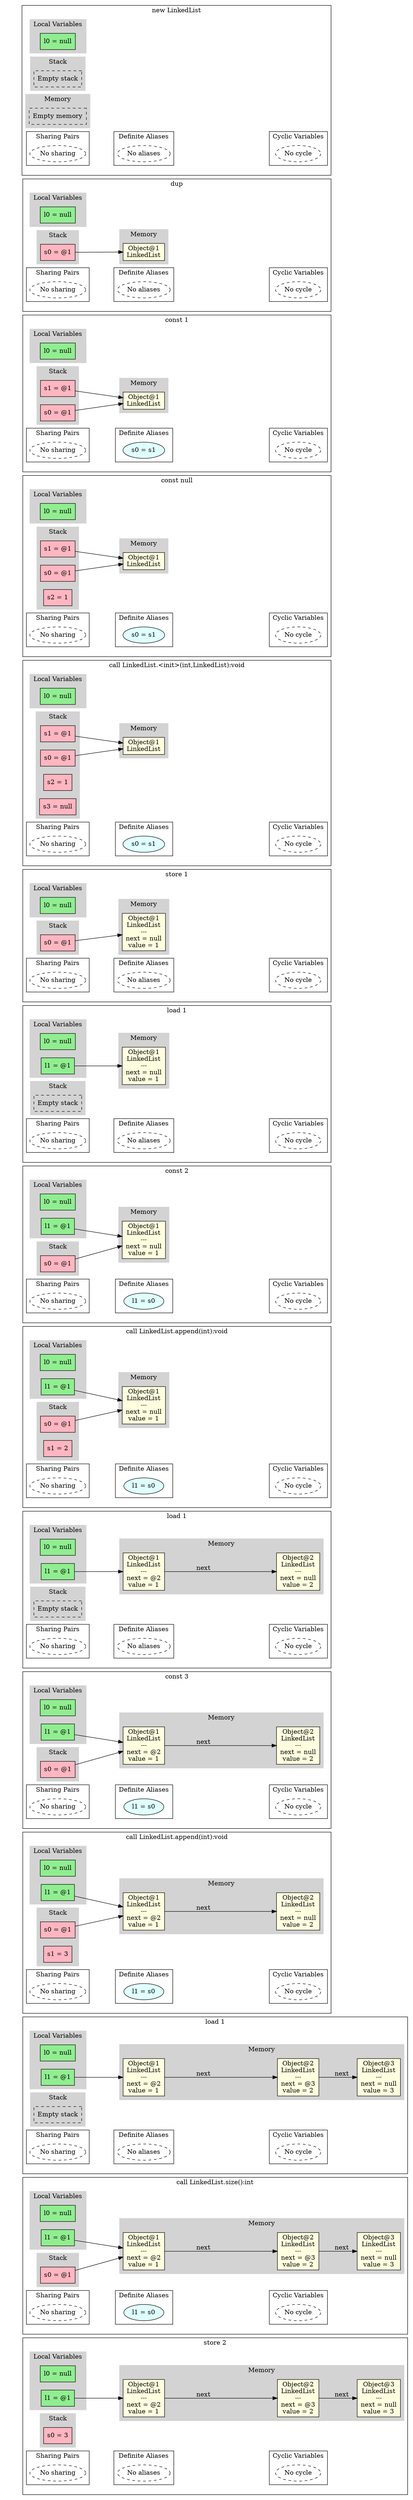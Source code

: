 digraph MemoryGraph {
 node [shape=box, style=filled, fillcolor=lightblue];
 rankdir=LR;

 // Invisible anchor subgraph
 subgraph cluster_anchor {
 style=invis;
 anchor [style=invis, shape=point, width=0, height=0];
 }

 // Starting point for subgraph ordering
 anchor_start [style=invis, shape=point];

 anchor_57147469829313 [style=invis, shape=point];
 anchor_start -> anchor_57147469829313 [style=invis];
 anchor_start = anchor_57147469829313;

 subgraph cluster_57147469829313 {
 anchor_57147469829313 [style=invis];
 label="new LinkedList";
 subgraph cluster_locals_57147469829313 {
 label="Local Variables";
 style=filled;
 color=lightgrey;
 node [style=filled, fillcolor=lightgreen];
 "l0_57147469829313" [label="l0 = null"];
 }

 subgraph cluster_stack_57147469829313 {
 label="Stack";
 style=filled;
 color=lightgrey;
 node [style=filled, fillcolor=lightpink];
 "empty_stack_57147469829313" [label="Empty stack", style=dashed, fillcolor=white];
 }

 subgraph cluster_memory_57147469829313 {
 label="Memory";
 style=filled;
 color=lightgrey;
 node [style=filled, fillcolor=lightyellow];
 "empty_memory_57147469829313" [label="Empty memory", style=dashed, fillcolor=white];
 }


 // Sharing pairs
 subgraph cluster_sharing_57147469829313 {
 label="Sharing Pairs";
 node [shape=ellipse, style=filled, fillcolor=lightyellow];
 "empty_sharing_57147469829313" [label="No sharing", style=dashed, fillcolor=white];
 }

    // Alias pairs
    subgraph cluster_aliases_57147469829313 {
      label="Definite Aliases";
      node [shape=ellipse, style=filled, fillcolor=lightcyan];
      "empty_alias_57147469829313" [label="No aliases", style=dashed, fillcolor=white];
    }

 // Cyclic variables
 subgraph cluster_cyclic_57147469829313 {
 label="Cyclic Variables";
 node [shape=ellipse];
 "empty_cyclic_57147469829313" [label="No cycle", style=dashed, fillcolor=white];
 }
 // Invisible edge for horizontal alignment
 "empty_sharing_57147469829313" -> "empty_alias_57147469829313" [style=invis, weight=10];
 // Invisible edge for horizontal alignment
 "empty_alias_57147469829313" -> "empty_cyclic_57147469829313" [style=invis, weight=10];
 }
 anchor_57147473943896 [style=invis, shape=point];
 anchor_start -> anchor_57147473943896 [style=invis];
 anchor_start = anchor_57147473943896;

 subgraph cluster_57147473943896 {
 anchor_57147473943896 [style=invis];
 label="dup";
 subgraph cluster_locals_57147473943896 {
 label="Local Variables";
 style=filled;
 color=lightgrey;
 node [style=filled, fillcolor=lightgreen];
 "l0_57147473943896" [label="l0 = null"];
 }

 subgraph cluster_stack_57147473943896 {
 label="Stack";
 style=filled;
 color=lightgrey;
 node [style=filled, fillcolor=lightpink];
 "s0_57147473943896" [label="s0 = @1"];
 }

 subgraph cluster_memory_57147473943896 {
 label="Memory";
 style=filled;
 color=lightgrey;
 node [style=filled, fillcolor=lightyellow];
 "obj1_57147473943896" [label="Object@1\nLinkedList"];
 }

 "s0_57147473943896" -> "obj1_57147473943896";

 // Sharing pairs
 subgraph cluster_sharing_57147473943896 {
 label="Sharing Pairs";
 node [shape=ellipse, style=filled, fillcolor=lightyellow];
 "empty_sharing_57147473943896" [label="No sharing", style=dashed, fillcolor=white];
 }

    // Alias pairs
    subgraph cluster_aliases_57147473943896 {
      label="Definite Aliases";
      node [shape=ellipse, style=filled, fillcolor=lightcyan];
      "empty_alias_57147473943896" [label="No aliases", style=dashed, fillcolor=white];
    }

 // Cyclic variables
 subgraph cluster_cyclic_57147473943896 {
 label="Cyclic Variables";
 node [shape=ellipse];
 "empty_cyclic_57147473943896" [label="No cycle", style=dashed, fillcolor=white];
 }
 // Invisible edge for horizontal alignment
 "empty_sharing_57147473943896" -> "empty_alias_57147473943896" [style=invis, weight=10];
 // Invisible edge for horizontal alignment
 "empty_alias_57147473943896" -> "empty_cyclic_57147473943896" [style=invis, weight=10];
 }
 anchor_57147482880158 [style=invis, shape=point];
 anchor_start -> anchor_57147482880158 [style=invis];
 anchor_start = anchor_57147482880158;

 subgraph cluster_57147482880158 {
 anchor_57147482880158 [style=invis];
 label="const 1";
 subgraph cluster_locals_57147482880158 {
 label="Local Variables";
 style=filled;
 color=lightgrey;
 node [style=filled, fillcolor=lightgreen];
 "l0_57147482880158" [label="l0 = null"];
 }

 subgraph cluster_stack_57147482880158 {
 label="Stack";
 style=filled;
 color=lightgrey;
 node [style=filled, fillcolor=lightpink];
 "s0_57147482880158" [label="s0 = @1"];
 "s1_57147482880158" [label="s1 = @1"];
 }

 subgraph cluster_memory_57147482880158 {
 label="Memory";
 style=filled;
 color=lightgrey;
 node [style=filled, fillcolor=lightyellow];
 "obj1_57147482880158" [label="Object@1\nLinkedList"];
 }

 "s0_57147482880158" -> "obj1_57147482880158";
 "s1_57147482880158" -> "obj1_57147482880158";

 // Sharing pairs
 subgraph cluster_sharing_57147482880158 {
 label="Sharing Pairs";
 node [shape=ellipse, style=filled, fillcolor=lightyellow];
 "empty_sharing_57147482880158" [label="No sharing", style=dashed, fillcolor=white];
 }

    // Alias pairs
    subgraph cluster_aliases_57147482880158 {
      label="Definite Aliases";
      node [shape=ellipse, style=filled, fillcolor=lightcyan];
      "alias0_57147482880158" [label="s0 = s1"];
    }

 // Cyclic variables
 subgraph cluster_cyclic_57147482880158 {
 label="Cyclic Variables";
 node [shape=ellipse];
 "empty_cyclic_57147482880158" [label="No cycle", style=dashed, fillcolor=white];
 }
 // Invisible edge for horizontal alignment
 "empty_sharing_57147482880158" -> "alias0_57147482880158" [style=invis, weight=10];
 // Invisible edge for horizontal alignment
 "alias0_57147482880158" -> "empty_cyclic_57147482880158" [style=invis, weight=10];
 }
 anchor_57147642331379 [style=invis, shape=point];
 anchor_start -> anchor_57147642331379 [style=invis];
 anchor_start = anchor_57147642331379;

 subgraph cluster_57147642331379 {
 anchor_57147642331379 [style=invis];
 label="const null";
 subgraph cluster_locals_57147642331379 {
 label="Local Variables";
 style=filled;
 color=lightgrey;
 node [style=filled, fillcolor=lightgreen];
 "l0_57147642331379" [label="l0 = null"];
 }

 subgraph cluster_stack_57147642331379 {
 label="Stack";
 style=filled;
 color=lightgrey;
 node [style=filled, fillcolor=lightpink];
 "s0_57147642331379" [label="s0 = @1"];
 "s1_57147642331379" [label="s1 = @1"];
 "s2_57147642331379" [label="s2 = 1"];
 }

 subgraph cluster_memory_57147642331379 {
 label="Memory";
 style=filled;
 color=lightgrey;
 node [style=filled, fillcolor=lightyellow];
 "obj1_57147642331379" [label="Object@1\nLinkedList"];
 }

 "s0_57147642331379" -> "obj1_57147642331379";
 "s1_57147642331379" -> "obj1_57147642331379";

 // Sharing pairs
 subgraph cluster_sharing_57147642331379 {
 label="Sharing Pairs";
 node [shape=ellipse, style=filled, fillcolor=lightyellow];
 "empty_sharing_57147642331379" [label="No sharing", style=dashed, fillcolor=white];
 }

    // Alias pairs
    subgraph cluster_aliases_57147642331379 {
      label="Definite Aliases";
      node [shape=ellipse, style=filled, fillcolor=lightcyan];
      "alias0_57147642331379" [label="s0 = s1"];
    }

 // Cyclic variables
 subgraph cluster_cyclic_57147642331379 {
 label="Cyclic Variables";
 node [shape=ellipse];
 "empty_cyclic_57147642331379" [label="No cycle", style=dashed, fillcolor=white];
 }
 // Invisible edge for horizontal alignment
 "empty_sharing_57147642331379" -> "alias0_57147642331379" [style=invis, weight=10];
 // Invisible edge for horizontal alignment
 "alias0_57147642331379" -> "empty_cyclic_57147642331379" [style=invis, weight=10];
 }
 anchor_57148015179997 [style=invis, shape=point];
 anchor_start -> anchor_57148015179997 [style=invis];
 anchor_start = anchor_57148015179997;

 subgraph cluster_57148015179997 {
 anchor_57148015179997 [style=invis];
 label="call LinkedList.<init>(int,LinkedList):void";
 subgraph cluster_locals_57148015179997 {
 label="Local Variables";
 style=filled;
 color=lightgrey;
 node [style=filled, fillcolor=lightgreen];
 "l0_57148015179997" [label="l0 = null"];
 }

 subgraph cluster_stack_57148015179997 {
 label="Stack";
 style=filled;
 color=lightgrey;
 node [style=filled, fillcolor=lightpink];
 "s0_57148015179997" [label="s0 = @1"];
 "s1_57148015179997" [label="s1 = @1"];
 "s2_57148015179997" [label="s2 = 1"];
 "s3_57148015179997" [label="s3 = null"];
 }

 subgraph cluster_memory_57148015179997 {
 label="Memory";
 style=filled;
 color=lightgrey;
 node [style=filled, fillcolor=lightyellow];
 "obj1_57148015179997" [label="Object@1\nLinkedList"];
 }

 "s0_57148015179997" -> "obj1_57148015179997";
 "s1_57148015179997" -> "obj1_57148015179997";

 // Sharing pairs
 subgraph cluster_sharing_57148015179997 {
 label="Sharing Pairs";
 node [shape=ellipse, style=filled, fillcolor=lightyellow];
 "empty_sharing_57148015179997" [label="No sharing", style=dashed, fillcolor=white];
 }

    // Alias pairs
    subgraph cluster_aliases_57148015179997 {
      label="Definite Aliases";
      node [shape=ellipse, style=filled, fillcolor=lightcyan];
      "alias0_57148015179997" [label="s0 = s1"];
    }

 // Cyclic variables
 subgraph cluster_cyclic_57148015179997 {
 label="Cyclic Variables";
 node [shape=ellipse];
 "empty_cyclic_57148015179997" [label="No cycle", style=dashed, fillcolor=white];
 }
 // Invisible edge for horizontal alignment
 "empty_sharing_57148015179997" -> "alias0_57148015179997" [style=invis, weight=10];
 // Invisible edge for horizontal alignment
 "alias0_57148015179997" -> "empty_cyclic_57148015179997" [style=invis, weight=10];
 }
 anchor_57148017762211 [style=invis, shape=point];
 anchor_start -> anchor_57148017762211 [style=invis];
 anchor_start = anchor_57148017762211;

 subgraph cluster_57148017762211 {
 anchor_57148017762211 [style=invis];
 label="store 1";
 subgraph cluster_locals_57148017762211 {
 label="Local Variables";
 style=filled;
 color=lightgrey;
 node [style=filled, fillcolor=lightgreen];
 "l0_57148017762211" [label="l0 = null"];
 }

 subgraph cluster_stack_57148017762211 {
 label="Stack";
 style=filled;
 color=lightgrey;
 node [style=filled, fillcolor=lightpink];
 "s0_57148017762211" [label="s0 = @1"];
 }

 subgraph cluster_memory_57148017762211 {
 label="Memory";
 style=filled;
 color=lightgrey;
 node [style=filled, fillcolor=lightyellow];
 "obj1_57148017762211" [label="Object@1\nLinkedList\n---\nnext = null\nvalue = 1\n"];
 }

 "s0_57148017762211" -> "obj1_57148017762211";

 // Sharing pairs
 subgraph cluster_sharing_57148017762211 {
 label="Sharing Pairs";
 node [shape=ellipse, style=filled, fillcolor=lightyellow];
 "empty_sharing_57148017762211" [label="No sharing", style=dashed, fillcolor=white];
 }

    // Alias pairs
    subgraph cluster_aliases_57148017762211 {
      label="Definite Aliases";
      node [shape=ellipse, style=filled, fillcolor=lightcyan];
      "empty_alias_57148017762211" [label="No aliases", style=dashed, fillcolor=white];
    }

 // Cyclic variables
 subgraph cluster_cyclic_57148017762211 {
 label="Cyclic Variables";
 node [shape=ellipse];
 "empty_cyclic_57148017762211" [label="No cycle", style=dashed, fillcolor=white];
 }
 // Invisible edge for horizontal alignment
 "empty_sharing_57148017762211" -> "empty_alias_57148017762211" [style=invis, weight=10];
 // Invisible edge for horizontal alignment
 "empty_alias_57148017762211" -> "empty_cyclic_57148017762211" [style=invis, weight=10];
 }
 anchor_57148031319957 [style=invis, shape=point];
 anchor_start -> anchor_57148031319957 [style=invis];
 anchor_start = anchor_57148031319957;

 subgraph cluster_57148031319957 {
 anchor_57148031319957 [style=invis];
 label="load 1";
 subgraph cluster_locals_57148031319957 {
 label="Local Variables";
 style=filled;
 color=lightgrey;
 node [style=filled, fillcolor=lightgreen];
 "l0_57148031319957" [label="l0 = null"];
 "l1_57148031319957" [label="l1 = @1"];
 }

 subgraph cluster_stack_57148031319957 {
 label="Stack";
 style=filled;
 color=lightgrey;
 node [style=filled, fillcolor=lightpink];
 "empty_stack_57148031319957" [label="Empty stack", style=dashed, fillcolor=white];
 }

 subgraph cluster_memory_57148031319957 {
 label="Memory";
 style=filled;
 color=lightgrey;
 node [style=filled, fillcolor=lightyellow];
 "obj1_57148031319957" [label="Object@1\nLinkedList\n---\nnext = null\nvalue = 1\n"];
 }

 "l1_57148031319957" -> "obj1_57148031319957";

 // Sharing pairs
 subgraph cluster_sharing_57148031319957 {
 label="Sharing Pairs";
 node [shape=ellipse, style=filled, fillcolor=lightyellow];
 "empty_sharing_57148031319957" [label="No sharing", style=dashed, fillcolor=white];
 }

    // Alias pairs
    subgraph cluster_aliases_57148031319957 {
      label="Definite Aliases";
      node [shape=ellipse, style=filled, fillcolor=lightcyan];
      "empty_alias_57148031319957" [label="No aliases", style=dashed, fillcolor=white];
    }

 // Cyclic variables
 subgraph cluster_cyclic_57148031319957 {
 label="Cyclic Variables";
 node [shape=ellipse];
 "empty_cyclic_57148031319957" [label="No cycle", style=dashed, fillcolor=white];
 }
 // Invisible edge for horizontal alignment
 "empty_sharing_57148031319957" -> "empty_alias_57148031319957" [style=invis, weight=10];
 // Invisible edge for horizontal alignment
 "empty_alias_57148031319957" -> "empty_cyclic_57148031319957" [style=invis, weight=10];
 }
 anchor_57148034769647 [style=invis, shape=point];
 anchor_start -> anchor_57148034769647 [style=invis];
 anchor_start = anchor_57148034769647;

 subgraph cluster_57148034769647 {
 anchor_57148034769647 [style=invis];
 label="const 2";
 subgraph cluster_locals_57148034769647 {
 label="Local Variables";
 style=filled;
 color=lightgrey;
 node [style=filled, fillcolor=lightgreen];
 "l0_57148034769647" [label="l0 = null"];
 "l1_57148034769647" [label="l1 = @1"];
 }

 subgraph cluster_stack_57148034769647 {
 label="Stack";
 style=filled;
 color=lightgrey;
 node [style=filled, fillcolor=lightpink];
 "s0_57148034769647" [label="s0 = @1"];
 }

 subgraph cluster_memory_57148034769647 {
 label="Memory";
 style=filled;
 color=lightgrey;
 node [style=filled, fillcolor=lightyellow];
 "obj1_57148034769647" [label="Object@1\nLinkedList\n---\nnext = null\nvalue = 1\n"];
 }

 "l1_57148034769647" -> "obj1_57148034769647";
 "s0_57148034769647" -> "obj1_57148034769647";

 // Sharing pairs
 subgraph cluster_sharing_57148034769647 {
 label="Sharing Pairs";
 node [shape=ellipse, style=filled, fillcolor=lightyellow];
 "empty_sharing_57148034769647" [label="No sharing", style=dashed, fillcolor=white];
 }

    // Alias pairs
    subgraph cluster_aliases_57148034769647 {
      label="Definite Aliases";
      node [shape=ellipse, style=filled, fillcolor=lightcyan];
      "alias0_57148034769647" [label="l1 = s0"];
    }

 // Cyclic variables
 subgraph cluster_cyclic_57148034769647 {
 label="Cyclic Variables";
 node [shape=ellipse];
 "empty_cyclic_57148034769647" [label="No cycle", style=dashed, fillcolor=white];
 }
 // Invisible edge for horizontal alignment
 "empty_sharing_57148034769647" -> "alias0_57148034769647" [style=invis, weight=10];
 // Invisible edge for horizontal alignment
 "alias0_57148034769647" -> "empty_cyclic_57148034769647" [style=invis, weight=10];
 }
 anchor_57148117687486 [style=invis, shape=point];
 anchor_start -> anchor_57148117687486 [style=invis];
 anchor_start = anchor_57148117687486;

 subgraph cluster_57148117687486 {
 anchor_57148117687486 [style=invis];
 label="call LinkedList.append(int):void";
 subgraph cluster_locals_57148117687486 {
 label="Local Variables";
 style=filled;
 color=lightgrey;
 node [style=filled, fillcolor=lightgreen];
 "l0_57148117687486" [label="l0 = null"];
 "l1_57148117687486" [label="l1 = @1"];
 }

 subgraph cluster_stack_57148117687486 {
 label="Stack";
 style=filled;
 color=lightgrey;
 node [style=filled, fillcolor=lightpink];
 "s0_57148117687486" [label="s0 = @1"];
 "s1_57148117687486" [label="s1 = 2"];
 }

 subgraph cluster_memory_57148117687486 {
 label="Memory";
 style=filled;
 color=lightgrey;
 node [style=filled, fillcolor=lightyellow];
 "obj1_57148117687486" [label="Object@1\nLinkedList\n---\nnext = null\nvalue = 1\n"];
 }

 "l1_57148117687486" -> "obj1_57148117687486";
 "s0_57148117687486" -> "obj1_57148117687486";

 // Sharing pairs
 subgraph cluster_sharing_57148117687486 {
 label="Sharing Pairs";
 node [shape=ellipse, style=filled, fillcolor=lightyellow];
 "empty_sharing_57148117687486" [label="No sharing", style=dashed, fillcolor=white];
 }

    // Alias pairs
    subgraph cluster_aliases_57148117687486 {
      label="Definite Aliases";
      node [shape=ellipse, style=filled, fillcolor=lightcyan];
      "alias0_57148117687486" [label="l1 = s0"];
    }

 // Cyclic variables
 subgraph cluster_cyclic_57148117687486 {
 label="Cyclic Variables";
 node [shape=ellipse];
 "empty_cyclic_57148117687486" [label="No cycle", style=dashed, fillcolor=white];
 }
 // Invisible edge for horizontal alignment
 "empty_sharing_57148117687486" -> "alias0_57148117687486" [style=invis, weight=10];
 // Invisible edge for horizontal alignment
 "alias0_57148117687486" -> "empty_cyclic_57148117687486" [style=invis, weight=10];
 }
 anchor_57148120656559 [style=invis, shape=point];
 anchor_start -> anchor_57148120656559 [style=invis];
 anchor_start = anchor_57148120656559;

 subgraph cluster_57148120656559 {
 anchor_57148120656559 [style=invis];
 label="load 1";
 subgraph cluster_locals_57148120656559 {
 label="Local Variables";
 style=filled;
 color=lightgrey;
 node [style=filled, fillcolor=lightgreen];
 "l0_57148120656559" [label="l0 = null"];
 "l1_57148120656559" [label="l1 = @1"];
 }

 subgraph cluster_stack_57148120656559 {
 label="Stack";
 style=filled;
 color=lightgrey;
 node [style=filled, fillcolor=lightpink];
 "empty_stack_57148120656559" [label="Empty stack", style=dashed, fillcolor=white];
 }

 subgraph cluster_memory_57148120656559 {
 label="Memory";
 style=filled;
 color=lightgrey;
 node [style=filled, fillcolor=lightyellow];
 "obj1_57148120656559" [label="Object@1\nLinkedList\n---\nnext = @2\nvalue = 1\n"];
 "obj2_57148120656559" [label="Object@2\nLinkedList\n---\nnext = null\nvalue = 2\n"];
 }

 "l1_57148120656559" -> "obj1_57148120656559";
 "obj1_57148120656559" -> "obj2_57148120656559" [label="next"];

 // Sharing pairs
 subgraph cluster_sharing_57148120656559 {
 label="Sharing Pairs";
 node [shape=ellipse, style=filled, fillcolor=lightyellow];
 "empty_sharing_57148120656559" [label="No sharing", style=dashed, fillcolor=white];
 }

    // Alias pairs
    subgraph cluster_aliases_57148120656559 {
      label="Definite Aliases";
      node [shape=ellipse, style=filled, fillcolor=lightcyan];
      "empty_alias_57148120656559" [label="No aliases", style=dashed, fillcolor=white];
    }

 // Cyclic variables
 subgraph cluster_cyclic_57148120656559 {
 label="Cyclic Variables";
 node [shape=ellipse];
 "empty_cyclic_57148120656559" [label="No cycle", style=dashed, fillcolor=white];
 }
 // Invisible edge for horizontal alignment
 "empty_sharing_57148120656559" -> "empty_alias_57148120656559" [style=invis, weight=10];
 // Invisible edge for horizontal alignment
 "empty_alias_57148120656559" -> "empty_cyclic_57148120656559" [style=invis, weight=10];
 }
 anchor_57148123500283 [style=invis, shape=point];
 anchor_start -> anchor_57148123500283 [style=invis];
 anchor_start = anchor_57148123500283;

 subgraph cluster_57148123500283 {
 anchor_57148123500283 [style=invis];
 label="const 3";
 subgraph cluster_locals_57148123500283 {
 label="Local Variables";
 style=filled;
 color=lightgrey;
 node [style=filled, fillcolor=lightgreen];
 "l0_57148123500283" [label="l0 = null"];
 "l1_57148123500283" [label="l1 = @1"];
 }

 subgraph cluster_stack_57148123500283 {
 label="Stack";
 style=filled;
 color=lightgrey;
 node [style=filled, fillcolor=lightpink];
 "s0_57148123500283" [label="s0 = @1"];
 }

 subgraph cluster_memory_57148123500283 {
 label="Memory";
 style=filled;
 color=lightgrey;
 node [style=filled, fillcolor=lightyellow];
 "obj1_57148123500283" [label="Object@1\nLinkedList\n---\nnext = @2\nvalue = 1\n"];
 "obj2_57148123500283" [label="Object@2\nLinkedList\n---\nnext = null\nvalue = 2\n"];
 }

 "l1_57148123500283" -> "obj1_57148123500283";
 "s0_57148123500283" -> "obj1_57148123500283";
 "obj1_57148123500283" -> "obj2_57148123500283" [label="next"];

 // Sharing pairs
 subgraph cluster_sharing_57148123500283 {
 label="Sharing Pairs";
 node [shape=ellipse, style=filled, fillcolor=lightyellow];
 "empty_sharing_57148123500283" [label="No sharing", style=dashed, fillcolor=white];
 }

    // Alias pairs
    subgraph cluster_aliases_57148123500283 {
      label="Definite Aliases";
      node [shape=ellipse, style=filled, fillcolor=lightcyan];
      "alias0_57148123500283" [label="l1 = s0"];
    }

 // Cyclic variables
 subgraph cluster_cyclic_57148123500283 {
 label="Cyclic Variables";
 node [shape=ellipse];
 "empty_cyclic_57148123500283" [label="No cycle", style=dashed, fillcolor=white];
 }
 // Invisible edge for horizontal alignment
 "empty_sharing_57148123500283" -> "alias0_57148123500283" [style=invis, weight=10];
 // Invisible edge for horizontal alignment
 "alias0_57148123500283" -> "empty_cyclic_57148123500283" [style=invis, weight=10];
 }
 anchor_57148218550790 [style=invis, shape=point];
 anchor_start -> anchor_57148218550790 [style=invis];
 anchor_start = anchor_57148218550790;

 subgraph cluster_57148218550790 {
 anchor_57148218550790 [style=invis];
 label="call LinkedList.append(int):void";
 subgraph cluster_locals_57148218550790 {
 label="Local Variables";
 style=filled;
 color=lightgrey;
 node [style=filled, fillcolor=lightgreen];
 "l0_57148218550790" [label="l0 = null"];
 "l1_57148218550790" [label="l1 = @1"];
 }

 subgraph cluster_stack_57148218550790 {
 label="Stack";
 style=filled;
 color=lightgrey;
 node [style=filled, fillcolor=lightpink];
 "s0_57148218550790" [label="s0 = @1"];
 "s1_57148218550790" [label="s1 = 3"];
 }

 subgraph cluster_memory_57148218550790 {
 label="Memory";
 style=filled;
 color=lightgrey;
 node [style=filled, fillcolor=lightyellow];
 "obj1_57148218550790" [label="Object@1\nLinkedList\n---\nnext = @2\nvalue = 1\n"];
 "obj2_57148218550790" [label="Object@2\nLinkedList\n---\nnext = null\nvalue = 2\n"];
 }

 "l1_57148218550790" -> "obj1_57148218550790";
 "s0_57148218550790" -> "obj1_57148218550790";
 "obj1_57148218550790" -> "obj2_57148218550790" [label="next"];

 // Sharing pairs
 subgraph cluster_sharing_57148218550790 {
 label="Sharing Pairs";
 node [shape=ellipse, style=filled, fillcolor=lightyellow];
 "empty_sharing_57148218550790" [label="No sharing", style=dashed, fillcolor=white];
 }

    // Alias pairs
    subgraph cluster_aliases_57148218550790 {
      label="Definite Aliases";
      node [shape=ellipse, style=filled, fillcolor=lightcyan];
      "alias0_57148218550790" [label="l1 = s0"];
    }

 // Cyclic variables
 subgraph cluster_cyclic_57148218550790 {
 label="Cyclic Variables";
 node [shape=ellipse];
 "empty_cyclic_57148218550790" [label="No cycle", style=dashed, fillcolor=white];
 }
 // Invisible edge for horizontal alignment
 "empty_sharing_57148218550790" -> "alias0_57148218550790" [style=invis, weight=10];
 // Invisible edge for horizontal alignment
 "alias0_57148218550790" -> "empty_cyclic_57148218550790" [style=invis, weight=10];
 }
 anchor_57148223621481 [style=invis, shape=point];
 anchor_start -> anchor_57148223621481 [style=invis];
 anchor_start = anchor_57148223621481;

 subgraph cluster_57148223621481 {
 anchor_57148223621481 [style=invis];
 label="load 1";
 subgraph cluster_locals_57148223621481 {
 label="Local Variables";
 style=filled;
 color=lightgrey;
 node [style=filled, fillcolor=lightgreen];
 "l0_57148223621481" [label="l0 = null"];
 "l1_57148223621481" [label="l1 = @1"];
 }

 subgraph cluster_stack_57148223621481 {
 label="Stack";
 style=filled;
 color=lightgrey;
 node [style=filled, fillcolor=lightpink];
 "empty_stack_57148223621481" [label="Empty stack", style=dashed, fillcolor=white];
 }

 subgraph cluster_memory_57148223621481 {
 label="Memory";
 style=filled;
 color=lightgrey;
 node [style=filled, fillcolor=lightyellow];
 "obj1_57148223621481" [label="Object@1\nLinkedList\n---\nnext = @2\nvalue = 1\n"];
 "obj2_57148223621481" [label="Object@2\nLinkedList\n---\nnext = @3\nvalue = 2\n"];
 "obj3_57148223621481" [label="Object@3\nLinkedList\n---\nnext = null\nvalue = 3\n"];
 }

 "l1_57148223621481" -> "obj1_57148223621481";
 "obj1_57148223621481" -> "obj2_57148223621481" [label="next"];
 "obj2_57148223621481" -> "obj3_57148223621481" [label="next"];

 // Sharing pairs
 subgraph cluster_sharing_57148223621481 {
 label="Sharing Pairs";
 node [shape=ellipse, style=filled, fillcolor=lightyellow];
 "empty_sharing_57148223621481" [label="No sharing", style=dashed, fillcolor=white];
 }

    // Alias pairs
    subgraph cluster_aliases_57148223621481 {
      label="Definite Aliases";
      node [shape=ellipse, style=filled, fillcolor=lightcyan];
      "empty_alias_57148223621481" [label="No aliases", style=dashed, fillcolor=white];
    }

 // Cyclic variables
 subgraph cluster_cyclic_57148223621481 {
 label="Cyclic Variables";
 node [shape=ellipse];
 "empty_cyclic_57148223621481" [label="No cycle", style=dashed, fillcolor=white];
 }
 // Invisible edge for horizontal alignment
 "empty_sharing_57148223621481" -> "empty_alias_57148223621481" [style=invis, weight=10];
 // Invisible edge for horizontal alignment
 "empty_alias_57148223621481" -> "empty_cyclic_57148223621481" [style=invis, weight=10];
 }
 anchor_57148365008864 [style=invis, shape=point];
 anchor_start -> anchor_57148365008864 [style=invis];
 anchor_start = anchor_57148365008864;

 subgraph cluster_57148365008864 {
 anchor_57148365008864 [style=invis];
 label="call LinkedList.size():int";
 subgraph cluster_locals_57148365008864 {
 label="Local Variables";
 style=filled;
 color=lightgrey;
 node [style=filled, fillcolor=lightgreen];
 "l0_57148365008864" [label="l0 = null"];
 "l1_57148365008864" [label="l1 = @1"];
 }

 subgraph cluster_stack_57148365008864 {
 label="Stack";
 style=filled;
 color=lightgrey;
 node [style=filled, fillcolor=lightpink];
 "s0_57148365008864" [label="s0 = @1"];
 }

 subgraph cluster_memory_57148365008864 {
 label="Memory";
 style=filled;
 color=lightgrey;
 node [style=filled, fillcolor=lightyellow];
 "obj1_57148365008864" [label="Object@1\nLinkedList\n---\nnext = @2\nvalue = 1\n"];
 "obj2_57148365008864" [label="Object@2\nLinkedList\n---\nnext = @3\nvalue = 2\n"];
 "obj3_57148365008864" [label="Object@3\nLinkedList\n---\nnext = null\nvalue = 3\n"];
 }

 "l1_57148365008864" -> "obj1_57148365008864";
 "s0_57148365008864" -> "obj1_57148365008864";
 "obj1_57148365008864" -> "obj2_57148365008864" [label="next"];
 "obj2_57148365008864" -> "obj3_57148365008864" [label="next"];

 // Sharing pairs
 subgraph cluster_sharing_57148365008864 {
 label="Sharing Pairs";
 node [shape=ellipse, style=filled, fillcolor=lightyellow];
 "empty_sharing_57148365008864" [label="No sharing", style=dashed, fillcolor=white];
 }

    // Alias pairs
    subgraph cluster_aliases_57148365008864 {
      label="Definite Aliases";
      node [shape=ellipse, style=filled, fillcolor=lightcyan];
      "alias0_57148365008864" [label="l1 = s0"];
    }

 // Cyclic variables
 subgraph cluster_cyclic_57148365008864 {
 label="Cyclic Variables";
 node [shape=ellipse];
 "empty_cyclic_57148365008864" [label="No cycle", style=dashed, fillcolor=white];
 }
 // Invisible edge for horizontal alignment
 "empty_sharing_57148365008864" -> "alias0_57148365008864" [style=invis, weight=10];
 // Invisible edge for horizontal alignment
 "alias0_57148365008864" -> "empty_cyclic_57148365008864" [style=invis, weight=10];
 }
 anchor_57148366429760 [style=invis, shape=point];
 anchor_start -> anchor_57148366429760 [style=invis];
 anchor_start = anchor_57148366429760;

 subgraph cluster_57148366429760 {
 anchor_57148366429760 [style=invis];
 label="store 2";
 subgraph cluster_locals_57148366429760 {
 label="Local Variables";
 style=filled;
 color=lightgrey;
 node [style=filled, fillcolor=lightgreen];
 "l0_57148366429760" [label="l0 = null"];
 "l1_57148366429760" [label="l1 = @1"];
 }

 subgraph cluster_stack_57148366429760 {
 label="Stack";
 style=filled;
 color=lightgrey;
 node [style=filled, fillcolor=lightpink];
 "s0_57148366429760" [label="s0 = 3"];
 }

 subgraph cluster_memory_57148366429760 {
 label="Memory";
 style=filled;
 color=lightgrey;
 node [style=filled, fillcolor=lightyellow];
 "obj1_57148366429760" [label="Object@1\nLinkedList\n---\nnext = @2\nvalue = 1\n"];
 "obj2_57148366429760" [label="Object@2\nLinkedList\n---\nnext = @3\nvalue = 2\n"];
 "obj3_57148366429760" [label="Object@3\nLinkedList\n---\nnext = null\nvalue = 3\n"];
 }

 "l1_57148366429760" -> "obj1_57148366429760";
 "obj1_57148366429760" -> "obj2_57148366429760" [label="next"];
 "obj2_57148366429760" -> "obj3_57148366429760" [label="next"];

 // Sharing pairs
 subgraph cluster_sharing_57148366429760 {
 label="Sharing Pairs";
 node [shape=ellipse, style=filled, fillcolor=lightyellow];
 "empty_sharing_57148366429760" [label="No sharing", style=dashed, fillcolor=white];
 }

    // Alias pairs
    subgraph cluster_aliases_57148366429760 {
      label="Definite Aliases";
      node [shape=ellipse, style=filled, fillcolor=lightcyan];
      "empty_alias_57148366429760" [label="No aliases", style=dashed, fillcolor=white];
    }

 // Cyclic variables
 subgraph cluster_cyclic_57148366429760 {
 label="Cyclic Variables";
 node [shape=ellipse];
 "empty_cyclic_57148366429760" [label="No cycle", style=dashed, fillcolor=white];
 }
 // Invisible edge for horizontal alignment
 "empty_sharing_57148366429760" -> "empty_alias_57148366429760" [style=invis, weight=10];
 // Invisible edge for horizontal alignment
 "empty_alias_57148366429760" -> "empty_cyclic_57148366429760" [style=invis, weight=10];
 }
}
